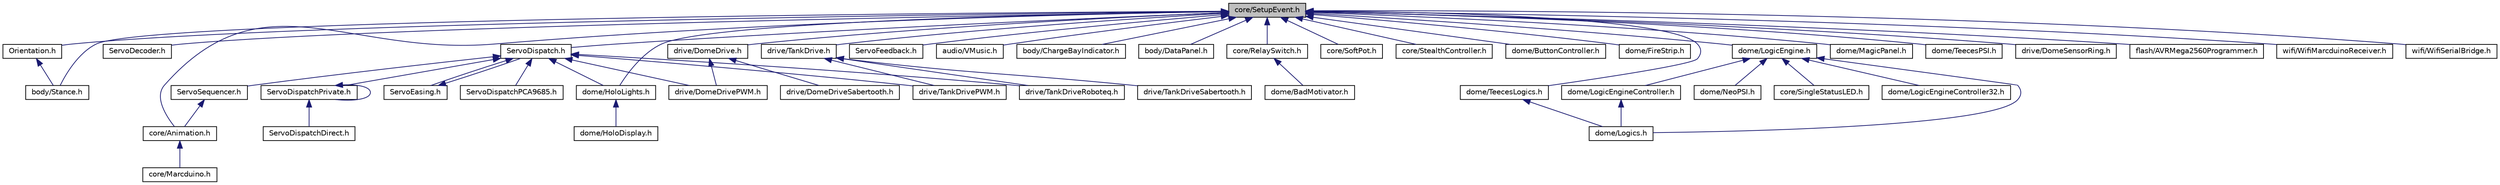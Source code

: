 digraph "core/SetupEvent.h"
{
 // LATEX_PDF_SIZE
  edge [fontname="Helvetica",fontsize="10",labelfontname="Helvetica",labelfontsize="10"];
  node [fontname="Helvetica",fontsize="10",shape=record];
  Node1 [label="core/SetupEvent.h",height=0.2,width=0.4,color="black", fillcolor="grey75", style="filled", fontcolor="black",tooltip=" "];
  Node1 -> Node2 [dir="back",color="midnightblue",fontsize="10",style="solid",fontname="Helvetica"];
  Node2 [label="Orientation.h",height=0.2,width=0.4,color="black", fillcolor="white", style="filled",URL="$Orientation_8h.html",tooltip=" "];
  Node2 -> Node3 [dir="back",color="midnightblue",fontsize="10",style="solid",fontname="Helvetica"];
  Node3 [label="body/Stance.h",height=0.2,width=0.4,color="black", fillcolor="white", style="filled",URL="$Stance_8h.html",tooltip=" "];
  Node1 -> Node4 [dir="back",color="midnightblue",fontsize="10",style="solid",fontname="Helvetica"];
  Node4 [label="ServoDecoder.h",height=0.2,width=0.4,color="black", fillcolor="white", style="filled",URL="$ServoDecoder_8h.html",tooltip=" "];
  Node1 -> Node5 [dir="back",color="midnightblue",fontsize="10",style="solid",fontname="Helvetica"];
  Node5 [label="ServoDispatch.h",height=0.2,width=0.4,color="black", fillcolor="white", style="filled",URL="$ServoDispatch_8h.html",tooltip=" "];
  Node5 -> Node6 [dir="back",color="midnightblue",fontsize="10",style="solid",fontname="Helvetica"];
  Node6 [label="ServoDispatchPCA9685.h",height=0.2,width=0.4,color="black", fillcolor="white", style="filled",URL="$ServoDispatchPCA9685_8h.html",tooltip=" "];
  Node5 -> Node7 [dir="back",color="midnightblue",fontsize="10",style="solid",fontname="Helvetica"];
  Node7 [label="ServoDispatchPrivate.h",height=0.2,width=0.4,color="black", fillcolor="white", style="filled",URL="$ServoDispatchPrivate_8h.html",tooltip=" "];
  Node7 -> Node8 [dir="back",color="midnightblue",fontsize="10",style="solid",fontname="Helvetica"];
  Node8 [label="ServoDispatchDirect.h",height=0.2,width=0.4,color="black", fillcolor="white", style="filled",URL="$ServoDispatchDirect_8h.html",tooltip=" "];
  Node7 -> Node7 [dir="back",color="midnightblue",fontsize="10",style="solid",fontname="Helvetica"];
  Node5 -> Node9 [dir="back",color="midnightblue",fontsize="10",style="solid",fontname="Helvetica"];
  Node9 [label="ServoEasing.h",height=0.2,width=0.4,color="black", fillcolor="white", style="filled",URL="$ServoEasing_8h.html",tooltip=" "];
  Node9 -> Node5 [dir="back",color="midnightblue",fontsize="10",style="solid",fontname="Helvetica"];
  Node5 -> Node10 [dir="back",color="midnightblue",fontsize="10",style="solid",fontname="Helvetica"];
  Node10 [label="ServoSequencer.h",height=0.2,width=0.4,color="black", fillcolor="white", style="filled",URL="$ServoSequencer_8h.html",tooltip=" "];
  Node10 -> Node11 [dir="back",color="midnightblue",fontsize="10",style="solid",fontname="Helvetica"];
  Node11 [label="core/Animation.h",height=0.2,width=0.4,color="black", fillcolor="white", style="filled",URL="$Animation_8h.html",tooltip=" "];
  Node11 -> Node12 [dir="back",color="midnightblue",fontsize="10",style="solid",fontname="Helvetica"];
  Node12 [label="core/Marcduino.h",height=0.2,width=0.4,color="black", fillcolor="white", style="filled",URL="$Marcduino_8h.html",tooltip=" "];
  Node5 -> Node13 [dir="back",color="midnightblue",fontsize="10",style="solid",fontname="Helvetica"];
  Node13 [label="dome/HoloLights.h",height=0.2,width=0.4,color="black", fillcolor="white", style="filled",URL="$HoloLights_8h.html",tooltip=" "];
  Node13 -> Node14 [dir="back",color="midnightblue",fontsize="10",style="solid",fontname="Helvetica"];
  Node14 [label="dome/HoloDisplay.h",height=0.2,width=0.4,color="black", fillcolor="white", style="filled",URL="$HoloDisplay_8h.html",tooltip=" "];
  Node5 -> Node15 [dir="back",color="midnightblue",fontsize="10",style="solid",fontname="Helvetica"];
  Node15 [label="drive/DomeDrivePWM.h",height=0.2,width=0.4,color="black", fillcolor="white", style="filled",URL="$DomeDrivePWM_8h.html",tooltip=" "];
  Node5 -> Node16 [dir="back",color="midnightblue",fontsize="10",style="solid",fontname="Helvetica"];
  Node16 [label="drive/TankDrivePWM.h",height=0.2,width=0.4,color="black", fillcolor="white", style="filled",URL="$TankDrivePWM_8h.html",tooltip=" "];
  Node5 -> Node17 [dir="back",color="midnightblue",fontsize="10",style="solid",fontname="Helvetica"];
  Node17 [label="drive/TankDriveRoboteq.h",height=0.2,width=0.4,color="black", fillcolor="white", style="filled",URL="$TankDriveRoboteq_8h.html",tooltip=" "];
  Node1 -> Node18 [dir="back",color="midnightblue",fontsize="10",style="solid",fontname="Helvetica"];
  Node18 [label="ServoFeedback.h",height=0.2,width=0.4,color="black", fillcolor="white", style="filled",URL="$ServoFeedback_8h.html",tooltip=" "];
  Node1 -> Node19 [dir="back",color="midnightblue",fontsize="10",style="solid",fontname="Helvetica"];
  Node19 [label="audio/VMusic.h",height=0.2,width=0.4,color="black", fillcolor="white", style="filled",URL="$VMusic_8h.html",tooltip=" "];
  Node1 -> Node20 [dir="back",color="midnightblue",fontsize="10",style="solid",fontname="Helvetica"];
  Node20 [label="body/ChargeBayIndicator.h",height=0.2,width=0.4,color="black", fillcolor="white", style="filled",URL="$ChargeBayIndicator_8h.html",tooltip=" "];
  Node1 -> Node21 [dir="back",color="midnightblue",fontsize="10",style="solid",fontname="Helvetica"];
  Node21 [label="body/DataPanel.h",height=0.2,width=0.4,color="black", fillcolor="white", style="filled",URL="$DataPanel_8h.html",tooltip=" "];
  Node1 -> Node3 [dir="back",color="midnightblue",fontsize="10",style="solid",fontname="Helvetica"];
  Node1 -> Node11 [dir="back",color="midnightblue",fontsize="10",style="solid",fontname="Helvetica"];
  Node1 -> Node22 [dir="back",color="midnightblue",fontsize="10",style="solid",fontname="Helvetica"];
  Node22 [label="core/RelaySwitch.h",height=0.2,width=0.4,color="black", fillcolor="white", style="filled",URL="$RelaySwitch_8h.html",tooltip=" "];
  Node22 -> Node23 [dir="back",color="midnightblue",fontsize="10",style="solid",fontname="Helvetica"];
  Node23 [label="dome/BadMotivator.h",height=0.2,width=0.4,color="black", fillcolor="white", style="filled",URL="$BadMotivator_8h.html",tooltip=" "];
  Node1 -> Node24 [dir="back",color="midnightblue",fontsize="10",style="solid",fontname="Helvetica"];
  Node24 [label="core/SoftPot.h",height=0.2,width=0.4,color="black", fillcolor="white", style="filled",URL="$SoftPot_8h.html",tooltip=" "];
  Node1 -> Node25 [dir="back",color="midnightblue",fontsize="10",style="solid",fontname="Helvetica"];
  Node25 [label="core/StealthController.h",height=0.2,width=0.4,color="black", fillcolor="white", style="filled",URL="$StealthController_8h.html",tooltip=" "];
  Node1 -> Node26 [dir="back",color="midnightblue",fontsize="10",style="solid",fontname="Helvetica"];
  Node26 [label="dome/ButtonController.h",height=0.2,width=0.4,color="black", fillcolor="white", style="filled",URL="$ButtonController_8h.html",tooltip=" "];
  Node1 -> Node27 [dir="back",color="midnightblue",fontsize="10",style="solid",fontname="Helvetica"];
  Node27 [label="dome/FireStrip.h",height=0.2,width=0.4,color="black", fillcolor="white", style="filled",URL="$FireStrip_8h.html",tooltip=" "];
  Node1 -> Node13 [dir="back",color="midnightblue",fontsize="10",style="solid",fontname="Helvetica"];
  Node1 -> Node28 [dir="back",color="midnightblue",fontsize="10",style="solid",fontname="Helvetica"];
  Node28 [label="dome/LogicEngine.h",height=0.2,width=0.4,color="black", fillcolor="white", style="filled",URL="$LogicEngine_8h.html",tooltip=" "];
  Node28 -> Node29 [dir="back",color="midnightblue",fontsize="10",style="solid",fontname="Helvetica"];
  Node29 [label="core/SingleStatusLED.h",height=0.2,width=0.4,color="black", fillcolor="white", style="filled",URL="$SingleStatusLED_8h.html",tooltip=" "];
  Node28 -> Node30 [dir="back",color="midnightblue",fontsize="10",style="solid",fontname="Helvetica"];
  Node30 [label="dome/LogicEngineController.h",height=0.2,width=0.4,color="black", fillcolor="white", style="filled",URL="$LogicEngineController_8h.html",tooltip=" "];
  Node30 -> Node31 [dir="back",color="midnightblue",fontsize="10",style="solid",fontname="Helvetica"];
  Node31 [label="dome/Logics.h",height=0.2,width=0.4,color="black", fillcolor="white", style="filled",URL="$Logics_8h.html",tooltip=" "];
  Node28 -> Node32 [dir="back",color="midnightblue",fontsize="10",style="solid",fontname="Helvetica"];
  Node32 [label="dome/LogicEngineController32.h",height=0.2,width=0.4,color="black", fillcolor="white", style="filled",URL="$LogicEngineController32_8h.html",tooltip=" "];
  Node28 -> Node31 [dir="back",color="midnightblue",fontsize="10",style="solid",fontname="Helvetica"];
  Node28 -> Node33 [dir="back",color="midnightblue",fontsize="10",style="solid",fontname="Helvetica"];
  Node33 [label="dome/NeoPSI.h",height=0.2,width=0.4,color="black", fillcolor="white", style="filled",URL="$NeoPSI_8h.html",tooltip=" "];
  Node1 -> Node34 [dir="back",color="midnightblue",fontsize="10",style="solid",fontname="Helvetica"];
  Node34 [label="dome/MagicPanel.h",height=0.2,width=0.4,color="black", fillcolor="white", style="filled",URL="$MagicPanel_8h.html",tooltip=" "];
  Node1 -> Node35 [dir="back",color="midnightblue",fontsize="10",style="solid",fontname="Helvetica"];
  Node35 [label="dome/TeecesLogics.h",height=0.2,width=0.4,color="black", fillcolor="white", style="filled",URL="$TeecesLogics_8h.html",tooltip=" "];
  Node35 -> Node31 [dir="back",color="midnightblue",fontsize="10",style="solid",fontname="Helvetica"];
  Node1 -> Node36 [dir="back",color="midnightblue",fontsize="10",style="solid",fontname="Helvetica"];
  Node36 [label="dome/TeecesPSI.h",height=0.2,width=0.4,color="black", fillcolor="white", style="filled",URL="$TeecesPSI_8h.html",tooltip=" "];
  Node1 -> Node37 [dir="back",color="midnightblue",fontsize="10",style="solid",fontname="Helvetica"];
  Node37 [label="drive/DomeDrive.h",height=0.2,width=0.4,color="black", fillcolor="white", style="filled",URL="$DomeDrive_8h.html",tooltip=" "];
  Node37 -> Node15 [dir="back",color="midnightblue",fontsize="10",style="solid",fontname="Helvetica"];
  Node37 -> Node38 [dir="back",color="midnightblue",fontsize="10",style="solid",fontname="Helvetica"];
  Node38 [label="drive/DomeDriveSabertooth.h",height=0.2,width=0.4,color="black", fillcolor="white", style="filled",URL="$DomeDriveSabertooth_8h.html",tooltip=" "];
  Node1 -> Node39 [dir="back",color="midnightblue",fontsize="10",style="solid",fontname="Helvetica"];
  Node39 [label="drive/DomeSensorRing.h",height=0.2,width=0.4,color="black", fillcolor="white", style="filled",URL="$DomeSensorRing_8h.html",tooltip=" "];
  Node1 -> Node40 [dir="back",color="midnightblue",fontsize="10",style="solid",fontname="Helvetica"];
  Node40 [label="drive/TankDrive.h",height=0.2,width=0.4,color="black", fillcolor="white", style="filled",URL="$TankDrive_8h.html",tooltip=" "];
  Node40 -> Node16 [dir="back",color="midnightblue",fontsize="10",style="solid",fontname="Helvetica"];
  Node40 -> Node17 [dir="back",color="midnightblue",fontsize="10",style="solid",fontname="Helvetica"];
  Node40 -> Node41 [dir="back",color="midnightblue",fontsize="10",style="solid",fontname="Helvetica"];
  Node41 [label="drive/TankDriveSabertooth.h",height=0.2,width=0.4,color="black", fillcolor="white", style="filled",URL="$TankDriveSabertooth_8h.html",tooltip=" "];
  Node1 -> Node42 [dir="back",color="midnightblue",fontsize="10",style="solid",fontname="Helvetica"];
  Node42 [label="flash/AVRMega2560Programmer.h",height=0.2,width=0.4,color="black", fillcolor="white", style="filled",URL="$AVRMega2560Programmer_8h.html",tooltip=" "];
  Node1 -> Node43 [dir="back",color="midnightblue",fontsize="10",style="solid",fontname="Helvetica"];
  Node43 [label="wifi/WifiMarcduinoReceiver.h",height=0.2,width=0.4,color="black", fillcolor="white", style="filled",URL="$WifiMarcduinoReceiver_8h.html",tooltip=" "];
  Node1 -> Node44 [dir="back",color="midnightblue",fontsize="10",style="solid",fontname="Helvetica"];
  Node44 [label="wifi/WifiSerialBridge.h",height=0.2,width=0.4,color="black", fillcolor="white", style="filled",URL="$WifiSerialBridge_8h.html",tooltip=" "];
}
